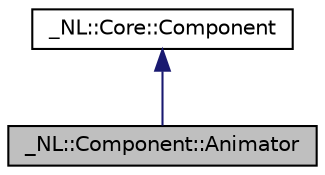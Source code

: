 digraph "_NL::Component::Animator"
{
  edge [fontname="Helvetica",fontsize="10",labelfontname="Helvetica",labelfontsize="10"];
  node [fontname="Helvetica",fontsize="10",shape=record];
  Node2 [label="_NL::Component::Animator",height=0.2,width=0.4,color="black", fillcolor="grey75", style="filled", fontcolor="black"];
  Node3 -> Node2 [dir="back",color="midnightblue",fontsize="10",style="solid",fontname="Helvetica"];
  Node3 [label="_NL::Core::Component",height=0.2,width=0.4,color="black", fillcolor="white", style="filled",URL="$class___n_l_1_1_core_1_1_component.html"];
}
